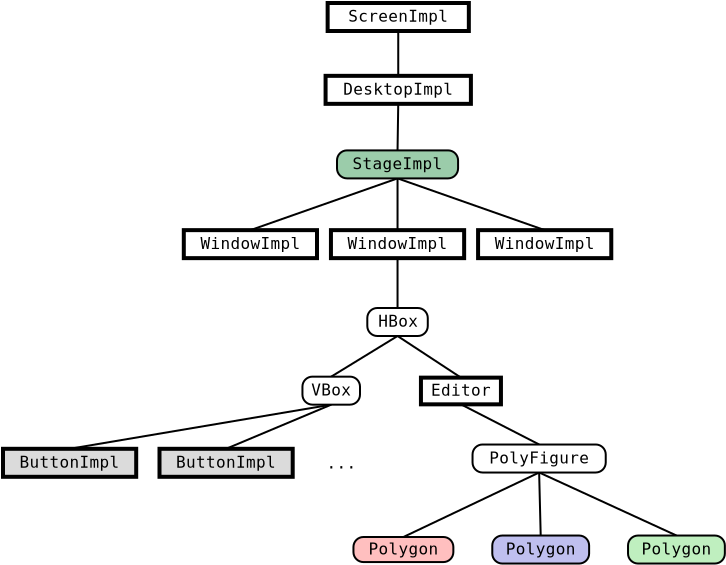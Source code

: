 <?xml version="1.0"?>
<dia:diagram xmlns:dia="http://www.lysator.liu.se/~alla/dia/">
  <dia:layer name="Background" visible="true">
    <dia:object type="Standard - Line" version="0" id="O0">
      <dia:attribute name="obj_pos">
        <dia:point val="11.116,15.295"/>
      </dia:attribute>
      <dia:attribute name="obj_bb">
        <dia:rectangle val="11.066,15.245;18.523,17.933"/>
      </dia:attribute>
      <dia:attribute name="conn_endpoints">
        <dia:point val="11.116,15.295"/>
        <dia:point val="18.473,17.883"/>
      </dia:attribute>
      <dia:connections>
        <dia:connection handle="0" to="O28" connection="6"/>
        <dia:connection handle="1" to="O22" connection="1"/>
      </dia:connections>
    </dia:object>
    <dia:object type="Standard - Line" version="0" id="O1">
      <dia:attribute name="obj_pos">
        <dia:point val="11.116,15.295"/>
      </dia:attribute>
      <dia:attribute name="obj_bb">
        <dia:rectangle val="11.066,15.245;11.166,17.933"/>
      </dia:attribute>
      <dia:attribute name="conn_endpoints">
        <dia:point val="11.116,15.295"/>
        <dia:point val="11.116,17.883"/>
      </dia:attribute>
      <dia:connections>
        <dia:connection handle="0" to="O28" connection="6"/>
        <dia:connection handle="1" to="O24" connection="1"/>
      </dia:connections>
    </dia:object>
    <dia:object type="Standard - Line" version="0" id="O2">
      <dia:attribute name="obj_pos">
        <dia:point val="11.116,15.295"/>
      </dia:attribute>
      <dia:attribute name="obj_bb">
        <dia:rectangle val="3.709,15.245;11.166,17.933"/>
      </dia:attribute>
      <dia:attribute name="conn_endpoints">
        <dia:point val="11.116,15.295"/>
        <dia:point val="3.759,17.883"/>
      </dia:attribute>
      <dia:connections>
        <dia:connection handle="0" to="O28" connection="6"/>
        <dia:connection handle="1" to="O26" connection="1"/>
      </dia:connections>
    </dia:object>
    <dia:object type="Standard - Line" version="0" id="O3">
      <dia:attribute name="obj_pos">
        <dia:point val="11.116,19.283"/>
      </dia:attribute>
      <dia:attribute name="obj_bb">
        <dia:rectangle val="11.066,19.233;11.166,21.826"/>
      </dia:attribute>
      <dia:attribute name="conn_endpoints">
        <dia:point val="11.116,19.283"/>
        <dia:point val="11.116,21.776"/>
      </dia:attribute>
      <dia:connections>
        <dia:connection handle="0" to="O24" connection="6"/>
        <dia:connection handle="1" to="O14" connection="1"/>
      </dia:connections>
    </dia:object>
    <dia:object type="Standard - Line" version="0" id="O4">
      <dia:attribute name="obj_pos">
        <dia:point val="11.116,23.176"/>
      </dia:attribute>
      <dia:attribute name="obj_bb">
        <dia:rectangle val="7.749,23.126;11.166,25.258"/>
      </dia:attribute>
      <dia:attribute name="conn_endpoints">
        <dia:point val="11.116,23.176"/>
        <dia:point val="7.799,25.208"/>
      </dia:attribute>
      <dia:connections>
        <dia:connection handle="0" to="O14" connection="6"/>
        <dia:connection handle="1" to="O34" connection="1"/>
      </dia:connections>
    </dia:object>
    <dia:object type="Standard - Line" version="0" id="O5">
      <dia:attribute name="obj_pos">
        <dia:point val="11.116,23.176"/>
      </dia:attribute>
      <dia:attribute name="obj_bb">
        <dia:rectangle val="11.066,23.126;14.336,25.308"/>
      </dia:attribute>
      <dia:attribute name="conn_endpoints">
        <dia:point val="11.116,23.176"/>
        <dia:point val="14.286,25.258"/>
      </dia:attribute>
      <dia:connections>
        <dia:connection handle="0" to="O14" connection="6"/>
        <dia:connection handle="1" to="O16" connection="1"/>
      </dia:connections>
    </dia:object>
    <dia:object type="Standard - Line" version="0" id="O6">
      <dia:attribute name="obj_pos">
        <dia:point val="7.799,26.608"/>
      </dia:attribute>
      <dia:attribute name="obj_bb">
        <dia:rectangle val="-5.331,26.558;7.849,28.866"/>
      </dia:attribute>
      <dia:attribute name="conn_endpoints">
        <dia:point val="7.799,26.608"/>
        <dia:point val="-5.281,28.816"/>
      </dia:attribute>
      <dia:connections>
        <dia:connection handle="0" to="O34" connection="6"/>
        <dia:connection handle="1" to="O18" connection="1"/>
      </dia:connections>
    </dia:object>
    <dia:object type="Standard - Line" version="0" id="O7">
      <dia:attribute name="obj_pos">
        <dia:point val="7.799,26.608"/>
      </dia:attribute>
      <dia:attribute name="obj_bb">
        <dia:rectangle val="2.494,26.558;7.849,28.866"/>
      </dia:attribute>
      <dia:attribute name="conn_endpoints">
        <dia:point val="7.799,26.608"/>
        <dia:point val="2.544,28.816"/>
      </dia:attribute>
      <dia:connections>
        <dia:connection handle="0" to="O34" connection="6"/>
        <dia:connection handle="1" to="O19" connection="1"/>
      </dia:connections>
    </dia:object>
    <dia:object type="Standard - Line" version="0" id="O8">
      <dia:attribute name="obj_pos">
        <dia:point val="14.286,26.593"/>
      </dia:attribute>
      <dia:attribute name="obj_bb">
        <dia:rectangle val="14.236,26.543;18.246,28.651"/>
      </dia:attribute>
      <dia:attribute name="conn_endpoints">
        <dia:point val="14.286,26.593"/>
        <dia:point val="18.196,28.601"/>
      </dia:attribute>
      <dia:connections>
        <dia:connection handle="0" to="O16" connection="6"/>
        <dia:connection handle="1" to="O36" connection="1"/>
      </dia:connections>
    </dia:object>
    <dia:object type="Standard - Line" version="0" id="O9">
      <dia:attribute name="obj_pos">
        <dia:point val="18.196,30.001"/>
      </dia:attribute>
      <dia:attribute name="obj_bb">
        <dia:rectangle val="18.146,29.951;25.111,33.203"/>
      </dia:attribute>
      <dia:attribute name="conn_endpoints">
        <dia:point val="18.196,30.001"/>
        <dia:point val="25.061,33.153"/>
      </dia:attribute>
      <dia:connections>
        <dia:connection handle="0" to="O36" connection="6"/>
        <dia:connection handle="1" to="O40" connection="1"/>
      </dia:connections>
    </dia:object>
    <dia:object type="Standard - Line" version="0" id="O10">
      <dia:attribute name="obj_pos">
        <dia:point val="18.196,30.001"/>
      </dia:attribute>
      <dia:attribute name="obj_bb">
        <dia:rectangle val="18.146,29.951;18.324,33.203"/>
      </dia:attribute>
      <dia:attribute name="conn_endpoints">
        <dia:point val="18.196,30.001"/>
        <dia:point val="18.274,33.153"/>
      </dia:attribute>
      <dia:connections>
        <dia:connection handle="0" to="O36" connection="6"/>
        <dia:connection handle="1" to="O42" connection="1"/>
      </dia:connections>
    </dia:object>
    <dia:object type="Standard - Line" version="0" id="O11">
      <dia:attribute name="obj_pos">
        <dia:point val="18.196,30.001"/>
      </dia:attribute>
      <dia:attribute name="obj_bb">
        <dia:rectangle val="11.359,29.951;18.246,33.276"/>
      </dia:attribute>
      <dia:attribute name="conn_endpoints">
        <dia:point val="18.196,30.001"/>
        <dia:point val="11.409,33.226"/>
      </dia:attribute>
      <dia:connections>
        <dia:connection handle="0" to="O36" connection="6"/>
        <dia:connection handle="1" to="O38" connection="1"/>
      </dia:connections>
    </dia:object>
    <dia:object type="Standard - Line" version="0" id="O12">
      <dia:attribute name="obj_pos">
        <dia:point val="11.151,7.926"/>
      </dia:attribute>
      <dia:attribute name="obj_bb">
        <dia:rectangle val="11.101,7.876;11.201,10.219"/>
      </dia:attribute>
      <dia:attribute name="conn_endpoints">
        <dia:point val="11.151,7.926"/>
        <dia:point val="11.151,10.168"/>
      </dia:attribute>
      <dia:connections>
        <dia:connection handle="0" to="O30" connection="6"/>
        <dia:connection handle="1" to="O32" connection="1"/>
      </dia:connections>
    </dia:object>
    <dia:object type="Standard - Line" version="0" id="O13">
      <dia:attribute name="obj_pos">
        <dia:point val="11.151,11.569"/>
      </dia:attribute>
      <dia:attribute name="obj_bb">
        <dia:rectangle val="11.066,11.518;11.201,13.945"/>
      </dia:attribute>
      <dia:attribute name="conn_endpoints">
        <dia:point val="11.151,11.569"/>
        <dia:point val="11.116,13.895"/>
      </dia:attribute>
      <dia:connections>
        <dia:connection handle="0" to="O32" connection="6"/>
        <dia:connection handle="1" to="O28" connection="1"/>
      </dia:connections>
    </dia:object>
    <dia:group>
      <dia:object type="Standard - Box" version="0" id="O14">
        <dia:attribute name="obj_pos">
          <dia:point val="9.604,21.776"/>
        </dia:attribute>
        <dia:attribute name="obj_bb">
          <dia:rectangle val="9.554,21.726;12.678,23.226"/>
        </dia:attribute>
        <dia:attribute name="elem_corner">
          <dia:point val="9.604,21.776"/>
        </dia:attribute>
        <dia:attribute name="elem_width">
          <dia:real val="3.024"/>
        </dia:attribute>
        <dia:attribute name="elem_height">
          <dia:real val="1.4"/>
        </dia:attribute>
        <dia:attribute name="show_background">
          <dia:boolean val="true"/>
        </dia:attribute>
        <dia:attribute name="corner_radius">
          <dia:real val="0.5"/>
        </dia:attribute>
      </dia:object>
      <dia:object type="Standard - Text" version="0" id="O15">
        <dia:attribute name="obj_pos">
          <dia:point val="11.116,22.719"/>
        </dia:attribute>
        <dia:attribute name="obj_bb">
          <dia:rectangle val="9.804,21.976;12.428,22.976"/>
        </dia:attribute>
        <dia:attribute name="text">
          <dia:composite type="text">
            <dia:attribute name="string">
              <dia:string>#HBox#</dia:string>
            </dia:attribute>
            <dia:attribute name="font">
              <dia:font name="Courier"/>
            </dia:attribute>
            <dia:attribute name="height">
              <dia:real val="1"/>
            </dia:attribute>
            <dia:attribute name="pos">
              <dia:point val="11.116,22.719"/>
            </dia:attribute>
            <dia:attribute name="color">
              <dia:color val="#000000"/>
            </dia:attribute>
            <dia:attribute name="alignment">
              <dia:enum val="1"/>
            </dia:attribute>
          </dia:composite>
        </dia:attribute>
      </dia:object>
    </dia:group>
    <dia:group>
      <dia:object type="Standard - Box" version="0" id="O16">
        <dia:attribute name="obj_pos">
          <dia:point val="12.286,25.258"/>
        </dia:attribute>
        <dia:attribute name="obj_bb">
          <dia:rectangle val="12.186,25.158;16.386,26.693"/>
        </dia:attribute>
        <dia:attribute name="elem_corner">
          <dia:point val="12.286,25.258"/>
        </dia:attribute>
        <dia:attribute name="elem_width">
          <dia:real val="4.0"/>
        </dia:attribute>
        <dia:attribute name="elem_height">
          <dia:real val="1.335"/>
        </dia:attribute>
        <dia:attribute name="border_width">
          <dia:real val="0.2"/>
        </dia:attribute>
        <dia:attribute name="show_background">
          <dia:boolean val="true"/>
        </dia:attribute>
      </dia:object>
      <dia:object type="Standard - Text" version="0" id="O17">
        <dia:attribute name="obj_pos">
          <dia:point val="14.286,26.169"/>
        </dia:attribute>
        <dia:attribute name="obj_bb">
          <dia:rectangle val="12.368,25.425;16.204,26.425"/>
        </dia:attribute>
        <dia:attribute name="text">
          <dia:composite type="text">
            <dia:attribute name="string">
              <dia:string>#Editor#</dia:string>
            </dia:attribute>
            <dia:attribute name="font">
              <dia:font name="Courier"/>
            </dia:attribute>
            <dia:attribute name="height">
              <dia:real val="1"/>
            </dia:attribute>
            <dia:attribute name="pos">
              <dia:point val="14.286,26.169"/>
            </dia:attribute>
            <dia:attribute name="color">
              <dia:color val="#000000"/>
            </dia:attribute>
            <dia:attribute name="alignment">
              <dia:enum val="1"/>
            </dia:attribute>
          </dia:composite>
        </dia:attribute>
      </dia:object>
    </dia:group>
    <dia:group>
      <dia:object type="Standard - Box" version="0" id="O18">
        <dia:attribute name="obj_pos">
          <dia:point val="-8.611,28.816"/>
        </dia:attribute>
        <dia:attribute name="obj_bb">
          <dia:rectangle val="-8.711,28.716;-1.851,30.316"/>
        </dia:attribute>
        <dia:attribute name="elem_corner">
          <dia:point val="-8.611,28.816"/>
        </dia:attribute>
        <dia:attribute name="elem_width">
          <dia:real val="6.66"/>
        </dia:attribute>
        <dia:attribute name="elem_height">
          <dia:real val="1.4"/>
        </dia:attribute>
        <dia:attribute name="border_width">
          <dia:real val="0.2"/>
        </dia:attribute>
        <dia:attribute name="inner_color">
          <dia:color val="#dbdbdb"/>
        </dia:attribute>
        <dia:attribute name="show_background">
          <dia:boolean val="true"/>
        </dia:attribute>
      </dia:object>
      <dia:object type="Standard - Box" version="0" id="O19">
        <dia:attribute name="obj_pos">
          <dia:point val="-0.786,28.816"/>
        </dia:attribute>
        <dia:attribute name="obj_bb">
          <dia:rectangle val="-0.886,28.716;5.974,30.316"/>
        </dia:attribute>
        <dia:attribute name="elem_corner">
          <dia:point val="-0.786,28.816"/>
        </dia:attribute>
        <dia:attribute name="elem_width">
          <dia:real val="6.66"/>
        </dia:attribute>
        <dia:attribute name="elem_height">
          <dia:real val="1.4"/>
        </dia:attribute>
        <dia:attribute name="border_width">
          <dia:real val="0.2"/>
        </dia:attribute>
        <dia:attribute name="inner_color">
          <dia:color val="#dbdbdb"/>
        </dia:attribute>
        <dia:attribute name="show_background">
          <dia:boolean val="true"/>
        </dia:attribute>
      </dia:object>
      <dia:object type="Standard - Text" version="0" id="O20">
        <dia:attribute name="obj_pos">
          <dia:point val="-5.281,29.759"/>
        </dia:attribute>
        <dia:attribute name="obj_bb">
          <dia:rectangle val="-8.411,29.016;-2.151,30.016"/>
        </dia:attribute>
        <dia:attribute name="text">
          <dia:composite type="text">
            <dia:attribute name="string">
              <dia:string>#ButtonImpl#</dia:string>
            </dia:attribute>
            <dia:attribute name="font">
              <dia:font name="Courier"/>
            </dia:attribute>
            <dia:attribute name="height">
              <dia:real val="1"/>
            </dia:attribute>
            <dia:attribute name="pos">
              <dia:point val="-5.281,29.759"/>
            </dia:attribute>
            <dia:attribute name="color">
              <dia:color val="#000000"/>
            </dia:attribute>
            <dia:attribute name="alignment">
              <dia:enum val="1"/>
            </dia:attribute>
          </dia:composite>
        </dia:attribute>
      </dia:object>
      <dia:object type="Standard - Text" version="0" id="O21">
        <dia:attribute name="obj_pos">
          <dia:point val="2.544,29.759"/>
        </dia:attribute>
        <dia:attribute name="obj_bb">
          <dia:rectangle val="-0.586,29.016;5.674,30.016"/>
        </dia:attribute>
        <dia:attribute name="text">
          <dia:composite type="text">
            <dia:attribute name="string">
              <dia:string>#ButtonImpl#</dia:string>
            </dia:attribute>
            <dia:attribute name="font">
              <dia:font name="Courier"/>
            </dia:attribute>
            <dia:attribute name="height">
              <dia:real val="1"/>
            </dia:attribute>
            <dia:attribute name="pos">
              <dia:point val="2.544,29.759"/>
            </dia:attribute>
            <dia:attribute name="color">
              <dia:color val="#000000"/>
            </dia:attribute>
            <dia:attribute name="alignment">
              <dia:enum val="1"/>
            </dia:attribute>
          </dia:composite>
        </dia:attribute>
      </dia:object>
    </dia:group>
    <dia:group>
      <dia:group>
        <dia:object type="Standard - Box" version="0" id="O22">
          <dia:attribute name="obj_pos">
            <dia:point val="15.143,17.883"/>
          </dia:attribute>
          <dia:attribute name="obj_bb">
            <dia:rectangle val="15.043,17.783;21.903,19.383"/>
          </dia:attribute>
          <dia:attribute name="elem_corner">
            <dia:point val="15.143,17.883"/>
          </dia:attribute>
          <dia:attribute name="elem_width">
            <dia:real val="6.66"/>
          </dia:attribute>
          <dia:attribute name="elem_height">
            <dia:real val="1.4"/>
          </dia:attribute>
          <dia:attribute name="border_width">
            <dia:real val="0.2"/>
          </dia:attribute>
          <dia:attribute name="show_background">
            <dia:boolean val="true"/>
          </dia:attribute>
        </dia:object>
        <dia:object type="Standard - Text" version="0" id="O23">
          <dia:attribute name="obj_pos">
            <dia:point val="18.473,18.826"/>
          </dia:attribute>
          <dia:attribute name="obj_bb">
            <dia:rectangle val="15.343,18.083;21.603,19.083"/>
          </dia:attribute>
          <dia:attribute name="text">
            <dia:composite type="text">
              <dia:attribute name="string">
                <dia:string>#WindowImpl#</dia:string>
              </dia:attribute>
              <dia:attribute name="font">
                <dia:font name="Courier"/>
              </dia:attribute>
              <dia:attribute name="height">
                <dia:real val="1"/>
              </dia:attribute>
              <dia:attribute name="pos">
                <dia:point val="18.473,18.826"/>
              </dia:attribute>
              <dia:attribute name="color">
                <dia:color val="#000000"/>
              </dia:attribute>
              <dia:attribute name="alignment">
                <dia:enum val="1"/>
              </dia:attribute>
            </dia:composite>
          </dia:attribute>
        </dia:object>
      </dia:group>
      <dia:group>
        <dia:object type="Standard - Box" version="0" id="O24">
          <dia:attribute name="obj_pos">
            <dia:point val="7.786,17.883"/>
          </dia:attribute>
          <dia:attribute name="obj_bb">
            <dia:rectangle val="7.686,17.783;14.546,19.383"/>
          </dia:attribute>
          <dia:attribute name="elem_corner">
            <dia:point val="7.786,17.883"/>
          </dia:attribute>
          <dia:attribute name="elem_width">
            <dia:real val="6.66"/>
          </dia:attribute>
          <dia:attribute name="elem_height">
            <dia:real val="1.4"/>
          </dia:attribute>
          <dia:attribute name="border_width">
            <dia:real val="0.2"/>
          </dia:attribute>
          <dia:attribute name="show_background">
            <dia:boolean val="true"/>
          </dia:attribute>
        </dia:object>
        <dia:object type="Standard - Text" version="0" id="O25">
          <dia:attribute name="obj_pos">
            <dia:point val="11.116,18.826"/>
          </dia:attribute>
          <dia:attribute name="obj_bb">
            <dia:rectangle val="7.986,18.083;14.246,19.083"/>
          </dia:attribute>
          <dia:attribute name="text">
            <dia:composite type="text">
              <dia:attribute name="string">
                <dia:string>#WindowImpl#</dia:string>
              </dia:attribute>
              <dia:attribute name="font">
                <dia:font name="Courier"/>
              </dia:attribute>
              <dia:attribute name="height">
                <dia:real val="1"/>
              </dia:attribute>
              <dia:attribute name="pos">
                <dia:point val="11.116,18.826"/>
              </dia:attribute>
              <dia:attribute name="color">
                <dia:color val="#000000"/>
              </dia:attribute>
              <dia:attribute name="alignment">
                <dia:enum val="1"/>
              </dia:attribute>
            </dia:composite>
          </dia:attribute>
        </dia:object>
      </dia:group>
      <dia:group>
        <dia:object type="Standard - Box" version="0" id="O26">
          <dia:attribute name="obj_pos">
            <dia:point val="0.429,17.883"/>
          </dia:attribute>
          <dia:attribute name="obj_bb">
            <dia:rectangle val="0.329,17.783;7.189,19.383"/>
          </dia:attribute>
          <dia:attribute name="elem_corner">
            <dia:point val="0.429,17.883"/>
          </dia:attribute>
          <dia:attribute name="elem_width">
            <dia:real val="6.66"/>
          </dia:attribute>
          <dia:attribute name="elem_height">
            <dia:real val="1.4"/>
          </dia:attribute>
          <dia:attribute name="border_width">
            <dia:real val="0.2"/>
          </dia:attribute>
          <dia:attribute name="show_background">
            <dia:boolean val="true"/>
          </dia:attribute>
        </dia:object>
        <dia:object type="Standard - Text" version="0" id="O27">
          <dia:attribute name="obj_pos">
            <dia:point val="3.759,18.826"/>
          </dia:attribute>
          <dia:attribute name="obj_bb">
            <dia:rectangle val="0.629,18.083;6.889,19.083"/>
          </dia:attribute>
          <dia:attribute name="text">
            <dia:composite type="text">
              <dia:attribute name="string">
                <dia:string>#WindowImpl#</dia:string>
              </dia:attribute>
              <dia:attribute name="font">
                <dia:font name="Courier"/>
              </dia:attribute>
              <dia:attribute name="height">
                <dia:real val="1"/>
              </dia:attribute>
              <dia:attribute name="pos">
                <dia:point val="3.759,18.826"/>
              </dia:attribute>
              <dia:attribute name="color">
                <dia:color val="#000000"/>
              </dia:attribute>
              <dia:attribute name="alignment">
                <dia:enum val="1"/>
              </dia:attribute>
            </dia:composite>
          </dia:attribute>
        </dia:object>
      </dia:group>
    </dia:group>
    <dia:group>
      <dia:object type="Standard - Box" version="0" id="O28">
        <dia:attribute name="obj_pos">
          <dia:point val="8.089,13.895"/>
        </dia:attribute>
        <dia:attribute name="obj_bb">
          <dia:rectangle val="8.039,13.845;14.193,15.345"/>
        </dia:attribute>
        <dia:attribute name="elem_corner">
          <dia:point val="8.089,13.895"/>
        </dia:attribute>
        <dia:attribute name="elem_width">
          <dia:real val="6.054"/>
        </dia:attribute>
        <dia:attribute name="elem_height">
          <dia:real val="1.4"/>
        </dia:attribute>
        <dia:attribute name="inner_color">
          <dia:color val="#9bccaa"/>
        </dia:attribute>
        <dia:attribute name="show_background">
          <dia:boolean val="true"/>
        </dia:attribute>
        <dia:attribute name="corner_radius">
          <dia:real val="0.5"/>
        </dia:attribute>
      </dia:object>
      <dia:object type="Standard - Text" version="0" id="O29">
        <dia:attribute name="obj_pos">
          <dia:point val="11.116,14.838"/>
        </dia:attribute>
        <dia:attribute name="obj_bb">
          <dia:rectangle val="8.289,14.095;13.943,15.095"/>
        </dia:attribute>
        <dia:attribute name="text">
          <dia:composite type="text">
            <dia:attribute name="string">
              <dia:string>#StageImpl#</dia:string>
            </dia:attribute>
            <dia:attribute name="font">
              <dia:font name="Courier"/>
            </dia:attribute>
            <dia:attribute name="height">
              <dia:real val="1"/>
            </dia:attribute>
            <dia:attribute name="pos">
              <dia:point val="11.116,14.838"/>
            </dia:attribute>
            <dia:attribute name="color">
              <dia:color val="#000000"/>
            </dia:attribute>
            <dia:attribute name="alignment">
              <dia:enum val="1"/>
            </dia:attribute>
          </dia:composite>
        </dia:attribute>
      </dia:object>
    </dia:group>
    <dia:group>
      <dia:object type="Standard - Box" version="0" id="O30">
        <dia:attribute name="obj_pos">
          <dia:point val="7.621,6.526"/>
        </dia:attribute>
        <dia:attribute name="obj_bb">
          <dia:rectangle val="7.521,6.426;14.781,8.026"/>
        </dia:attribute>
        <dia:attribute name="elem_corner">
          <dia:point val="7.621,6.526"/>
        </dia:attribute>
        <dia:attribute name="elem_width">
          <dia:real val="7.06"/>
        </dia:attribute>
        <dia:attribute name="elem_height">
          <dia:real val="1.4"/>
        </dia:attribute>
        <dia:attribute name="border_width">
          <dia:real val="0.2"/>
        </dia:attribute>
        <dia:attribute name="show_background">
          <dia:boolean val="true"/>
        </dia:attribute>
      </dia:object>
      <dia:object type="Standard - Text" version="0" id="O31">
        <dia:attribute name="obj_pos">
          <dia:point val="11.151,7.469"/>
        </dia:attribute>
        <dia:attribute name="obj_bb">
          <dia:rectangle val="8.021,6.726;14.281,7.726"/>
        </dia:attribute>
        <dia:attribute name="text">
          <dia:composite type="text">
            <dia:attribute name="string">
              <dia:string>#ScreenImpl#</dia:string>
            </dia:attribute>
            <dia:attribute name="font">
              <dia:font name="Courier"/>
            </dia:attribute>
            <dia:attribute name="height">
              <dia:real val="1"/>
            </dia:attribute>
            <dia:attribute name="pos">
              <dia:point val="11.151,7.469"/>
            </dia:attribute>
            <dia:attribute name="color">
              <dia:color val="#000000"/>
            </dia:attribute>
            <dia:attribute name="alignment">
              <dia:enum val="1"/>
            </dia:attribute>
          </dia:composite>
        </dia:attribute>
      </dia:object>
    </dia:group>
    <dia:group>
      <dia:object type="Standard - Box" version="0" id="O32">
        <dia:attribute name="obj_pos">
          <dia:point val="7.518,10.168"/>
        </dia:attribute>
        <dia:attribute name="obj_bb">
          <dia:rectangle val="7.418,10.069;14.884,11.668"/>
        </dia:attribute>
        <dia:attribute name="elem_corner">
          <dia:point val="7.518,10.168"/>
        </dia:attribute>
        <dia:attribute name="elem_width">
          <dia:real val="7.266"/>
        </dia:attribute>
        <dia:attribute name="elem_height">
          <dia:real val="1.4"/>
        </dia:attribute>
        <dia:attribute name="border_width">
          <dia:real val="0.2"/>
        </dia:attribute>
        <dia:attribute name="show_background">
          <dia:boolean val="true"/>
        </dia:attribute>
      </dia:object>
      <dia:object type="Standard - Text" version="0" id="O33">
        <dia:attribute name="obj_pos">
          <dia:point val="11.151,11.112"/>
        </dia:attribute>
        <dia:attribute name="obj_bb">
          <dia:rectangle val="7.718,10.368;14.584,11.368"/>
        </dia:attribute>
        <dia:attribute name="text">
          <dia:composite type="text">
            <dia:attribute name="string">
              <dia:string>#DesktopImpl#</dia:string>
            </dia:attribute>
            <dia:attribute name="font">
              <dia:font name="Courier"/>
            </dia:attribute>
            <dia:attribute name="height">
              <dia:real val="1"/>
            </dia:attribute>
            <dia:attribute name="pos">
              <dia:point val="11.151,11.112"/>
            </dia:attribute>
            <dia:attribute name="color">
              <dia:color val="#000000"/>
            </dia:attribute>
            <dia:attribute name="alignment">
              <dia:enum val="1"/>
            </dia:attribute>
          </dia:composite>
        </dia:attribute>
      </dia:object>
    </dia:group>
    <dia:group>
      <dia:object type="Standard - Box" version="0" id="O34">
        <dia:attribute name="obj_pos">
          <dia:point val="6.361,25.208"/>
        </dia:attribute>
        <dia:attribute name="obj_bb">
          <dia:rectangle val="6.311,25.158;9.288,26.658"/>
        </dia:attribute>
        <dia:attribute name="elem_corner">
          <dia:point val="6.361,25.208"/>
        </dia:attribute>
        <dia:attribute name="elem_width">
          <dia:real val="2.878"/>
        </dia:attribute>
        <dia:attribute name="elem_height">
          <dia:real val="1.4"/>
        </dia:attribute>
        <dia:attribute name="show_background">
          <dia:boolean val="true"/>
        </dia:attribute>
        <dia:attribute name="corner_radius">
          <dia:real val="0.5"/>
        </dia:attribute>
      </dia:object>
      <dia:object type="Standard - Text" version="0" id="O35">
        <dia:attribute name="obj_pos">
          <dia:point val="7.799,26.151"/>
        </dia:attribute>
        <dia:attribute name="obj_bb">
          <dia:rectangle val="6.487,25.408;9.111,26.408"/>
        </dia:attribute>
        <dia:attribute name="text">
          <dia:composite type="text">
            <dia:attribute name="string">
              <dia:string>#VBox#</dia:string>
            </dia:attribute>
            <dia:attribute name="font">
              <dia:font name="Courier"/>
            </dia:attribute>
            <dia:attribute name="height">
              <dia:real val="1"/>
            </dia:attribute>
            <dia:attribute name="pos">
              <dia:point val="7.799,26.151"/>
            </dia:attribute>
            <dia:attribute name="color">
              <dia:color val="#000000"/>
            </dia:attribute>
            <dia:attribute name="alignment">
              <dia:enum val="1"/>
            </dia:attribute>
          </dia:composite>
        </dia:attribute>
      </dia:object>
    </dia:group>
    <dia:group>
      <dia:group>
        <dia:object type="Standard - Box" version="0" id="O36">
          <dia:attribute name="obj_pos">
            <dia:point val="14.866,28.601"/>
          </dia:attribute>
          <dia:attribute name="obj_bb">
            <dia:rectangle val="14.816,28.551;21.576,30.051"/>
          </dia:attribute>
          <dia:attribute name="elem_corner">
            <dia:point val="14.866,28.601"/>
          </dia:attribute>
          <dia:attribute name="elem_width">
            <dia:real val="6.66"/>
          </dia:attribute>
          <dia:attribute name="elem_height">
            <dia:real val="1.4"/>
          </dia:attribute>
          <dia:attribute name="show_background">
            <dia:boolean val="true"/>
          </dia:attribute>
          <dia:attribute name="corner_radius">
            <dia:real val="0.5"/>
          </dia:attribute>
        </dia:object>
        <dia:object type="Standard - Text" version="0" id="O37">
          <dia:attribute name="obj_pos">
            <dia:point val="18.196,29.545"/>
          </dia:attribute>
          <dia:attribute name="obj_bb">
            <dia:rectangle val="15.066,28.801;21.326,29.801"/>
          </dia:attribute>
          <dia:attribute name="text">
            <dia:composite type="text">
              <dia:attribute name="string">
                <dia:string>#PolyFigure#</dia:string>
              </dia:attribute>
              <dia:attribute name="font">
                <dia:font name="Courier"/>
              </dia:attribute>
              <dia:attribute name="height">
                <dia:real val="1"/>
              </dia:attribute>
              <dia:attribute name="pos">
                <dia:point val="18.196,29.545"/>
              </dia:attribute>
              <dia:attribute name="color">
                <dia:color val="#000000"/>
              </dia:attribute>
              <dia:attribute name="alignment">
                <dia:enum val="1"/>
              </dia:attribute>
            </dia:composite>
          </dia:attribute>
        </dia:object>
      </dia:group>
      <dia:group>
        <dia:group>
          <dia:object type="Standard - Box" version="0" id="O38">
            <dia:attribute name="obj_pos">
              <dia:point val="8.911,33.226"/>
            </dia:attribute>
            <dia:attribute name="obj_bb">
              <dia:rectangle val="8.861,33.176;13.957,34.53"/>
            </dia:attribute>
            <dia:attribute name="elem_corner">
              <dia:point val="8.911,33.226"/>
            </dia:attribute>
            <dia:attribute name="elem_width">
              <dia:real val="4.996"/>
            </dia:attribute>
            <dia:attribute name="elem_height">
              <dia:real val="1.254"/>
            </dia:attribute>
            <dia:attribute name="inner_color">
              <dia:color val="#ffbfbf"/>
            </dia:attribute>
            <dia:attribute name="show_background">
              <dia:boolean val="true"/>
            </dia:attribute>
            <dia:attribute name="corner_radius">
              <dia:real val="0.5"/>
            </dia:attribute>
          </dia:object>
          <dia:object type="Standard - Text" version="0" id="O39">
            <dia:attribute name="obj_pos">
              <dia:point val="11.409,34.096"/>
            </dia:attribute>
            <dia:attribute name="obj_bb">
              <dia:rectangle val="9.188,33.353;13.63,34.353"/>
            </dia:attribute>
            <dia:attribute name="text">
              <dia:composite type="text">
                <dia:attribute name="string">
                  <dia:string>#Polygon#</dia:string>
                </dia:attribute>
                <dia:attribute name="font">
                  <dia:font name="Courier"/>
                </dia:attribute>
                <dia:attribute name="height">
                  <dia:real val="1"/>
                </dia:attribute>
                <dia:attribute name="pos">
                  <dia:point val="11.409,34.096"/>
                </dia:attribute>
                <dia:attribute name="color">
                  <dia:color val="#000000"/>
                </dia:attribute>
                <dia:attribute name="alignment">
                  <dia:enum val="1"/>
                </dia:attribute>
              </dia:composite>
            </dia:attribute>
          </dia:object>
        </dia:group>
        <dia:group>
          <dia:object type="Standard - Box" version="0" id="O40">
            <dia:attribute name="obj_pos">
              <dia:point val="22.64,33.153"/>
            </dia:attribute>
            <dia:attribute name="obj_bb">
              <dia:rectangle val="22.59,33.103;27.532,34.603"/>
            </dia:attribute>
            <dia:attribute name="elem_corner">
              <dia:point val="22.64,33.153"/>
            </dia:attribute>
            <dia:attribute name="elem_width">
              <dia:real val="4.842"/>
            </dia:attribute>
            <dia:attribute name="elem_height">
              <dia:real val="1.4"/>
            </dia:attribute>
            <dia:attribute name="inner_color">
              <dia:color val="#bfefbf"/>
            </dia:attribute>
            <dia:attribute name="show_background">
              <dia:boolean val="true"/>
            </dia:attribute>
            <dia:attribute name="corner_radius">
              <dia:real val="0.5"/>
            </dia:attribute>
          </dia:object>
          <dia:object type="Standard - Text" version="0" id="O41">
            <dia:attribute name="obj_pos">
              <dia:point val="25.061,34.096"/>
            </dia:attribute>
            <dia:attribute name="obj_bb">
              <dia:rectangle val="22.84,33.353;27.282,34.353"/>
            </dia:attribute>
            <dia:attribute name="text">
              <dia:composite type="text">
                <dia:attribute name="string">
                  <dia:string>#Polygon#</dia:string>
                </dia:attribute>
                <dia:attribute name="font">
                  <dia:font name="Courier"/>
                </dia:attribute>
                <dia:attribute name="height">
                  <dia:real val="1"/>
                </dia:attribute>
                <dia:attribute name="pos">
                  <dia:point val="25.061,34.096"/>
                </dia:attribute>
                <dia:attribute name="color">
                  <dia:color val="#000000"/>
                </dia:attribute>
                <dia:attribute name="alignment">
                  <dia:enum val="1"/>
                </dia:attribute>
              </dia:composite>
            </dia:attribute>
          </dia:object>
        </dia:group>
        <dia:group>
          <dia:object type="Standard - Box" version="0" id="O42">
            <dia:attribute name="obj_pos">
              <dia:point val="15.853,33.153"/>
            </dia:attribute>
            <dia:attribute name="obj_bb">
              <dia:rectangle val="15.803,33.103;20.745,34.603"/>
            </dia:attribute>
            <dia:attribute name="elem_corner">
              <dia:point val="15.853,33.153"/>
            </dia:attribute>
            <dia:attribute name="elem_width">
              <dia:real val="4.842"/>
            </dia:attribute>
            <dia:attribute name="elem_height">
              <dia:real val="1.4"/>
            </dia:attribute>
            <dia:attribute name="inner_color">
              <dia:color val="#bfbfef"/>
            </dia:attribute>
            <dia:attribute name="show_background">
              <dia:boolean val="true"/>
            </dia:attribute>
            <dia:attribute name="corner_radius">
              <dia:real val="0.5"/>
            </dia:attribute>
          </dia:object>
          <dia:object type="Standard - Text" version="0" id="O43">
            <dia:attribute name="obj_pos">
              <dia:point val="18.274,34.096"/>
            </dia:attribute>
            <dia:attribute name="obj_bb">
              <dia:rectangle val="16.053,33.353;20.495,34.353"/>
            </dia:attribute>
            <dia:attribute name="text">
              <dia:composite type="text">
                <dia:attribute name="string">
                  <dia:string>#Polygon#</dia:string>
                </dia:attribute>
                <dia:attribute name="font">
                  <dia:font name="Courier"/>
                </dia:attribute>
                <dia:attribute name="height">
                  <dia:real val="1"/>
                </dia:attribute>
                <dia:attribute name="pos">
                  <dia:point val="18.274,34.096"/>
                </dia:attribute>
                <dia:attribute name="color">
                  <dia:color val="#000000"/>
                </dia:attribute>
                <dia:attribute name="alignment">
                  <dia:enum val="1"/>
                </dia:attribute>
              </dia:composite>
            </dia:attribute>
          </dia:object>
        </dia:group>
      </dia:group>
    </dia:group>
    <dia:object type="Standard - Text" version="0" id="O44">
      <dia:attribute name="obj_pos">
        <dia:point val="8.32,29.797"/>
      </dia:attribute>
      <dia:attribute name="obj_bb">
        <dia:rectangle val="7.311,29.054;9.329,30.054"/>
      </dia:attribute>
      <dia:attribute name="text">
        <dia:composite type="text">
          <dia:attribute name="string">
            <dia:string>#...#</dia:string>
          </dia:attribute>
          <dia:attribute name="font">
            <dia:font name="Courier"/>
          </dia:attribute>
          <dia:attribute name="height">
            <dia:real val="1"/>
          </dia:attribute>
          <dia:attribute name="pos">
            <dia:point val="8.32,29.797"/>
          </dia:attribute>
          <dia:attribute name="color">
            <dia:color val="#000000"/>
          </dia:attribute>
          <dia:attribute name="alignment">
            <dia:enum val="1"/>
          </dia:attribute>
        </dia:composite>
      </dia:attribute>
    </dia:object>
  </dia:layer>
</dia:diagram>
